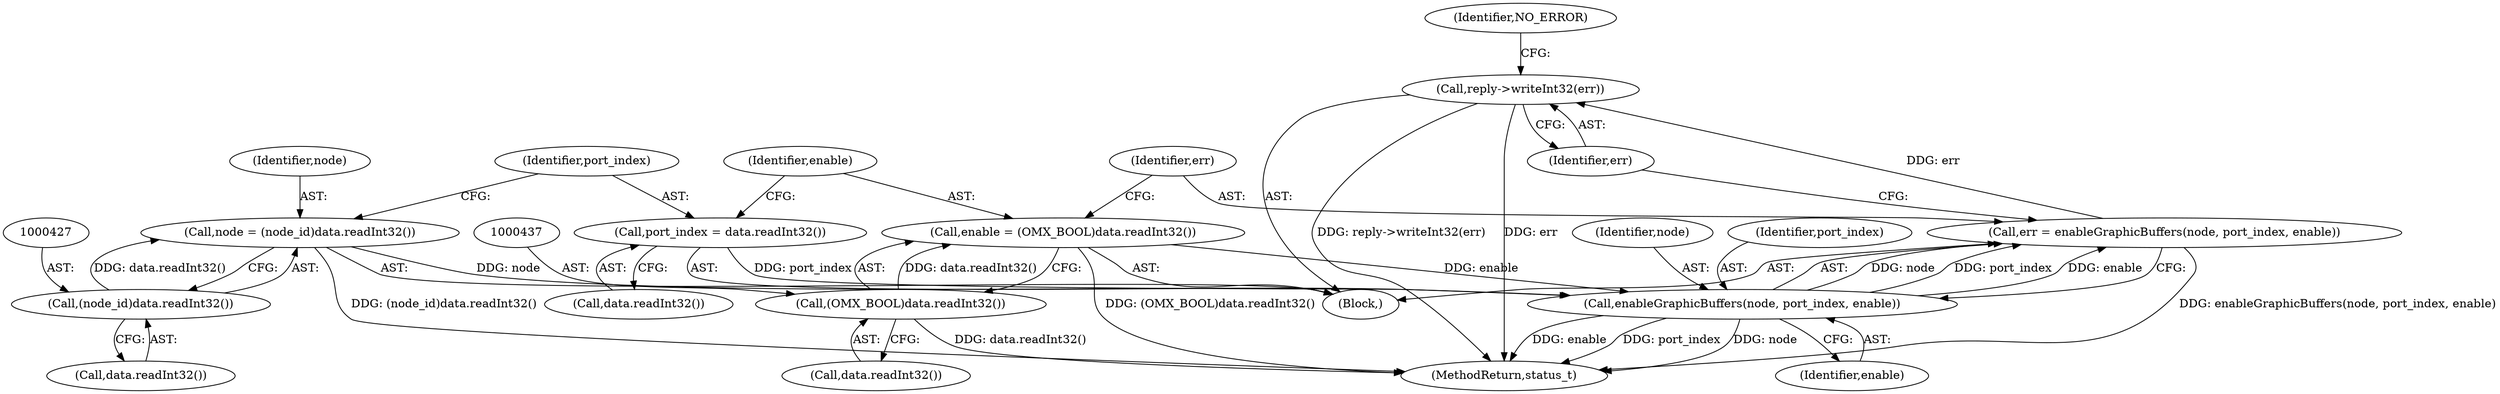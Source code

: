 digraph "0_Android_8d87321b704cb3f88e8cae668937d001fd63d5e3@API" {
"1000446" [label="(Call,reply->writeInt32(err))"];
"1000440" [label="(Call,err = enableGraphicBuffers(node, port_index, enable))"];
"1000442" [label="(Call,enableGraphicBuffers(node, port_index, enable))"];
"1000424" [label="(Call,node = (node_id)data.readInt32())"];
"1000426" [label="(Call,(node_id)data.readInt32())"];
"1000430" [label="(Call,port_index = data.readInt32())"];
"1000434" [label="(Call,enable = (OMX_BOOL)data.readInt32())"];
"1000436" [label="(Call,(OMX_BOOL)data.readInt32())"];
"1001207" [label="(MethodReturn,status_t)"];
"1000438" [label="(Call,data.readInt32())"];
"1000443" [label="(Identifier,node)"];
"1000447" [label="(Identifier,err)"];
"1000424" [label="(Call,node = (node_id)data.readInt32())"];
"1000435" [label="(Identifier,enable)"];
"1000428" [label="(Call,data.readInt32())"];
"1000431" [label="(Identifier,port_index)"];
"1000446" [label="(Call,reply->writeInt32(err))"];
"1000434" [label="(Call,enable = (OMX_BOOL)data.readInt32())"];
"1000418" [label="(Block,)"];
"1000436" [label="(Call,(OMX_BOOL)data.readInt32())"];
"1000444" [label="(Identifier,port_index)"];
"1000425" [label="(Identifier,node)"];
"1000440" [label="(Call,err = enableGraphicBuffers(node, port_index, enable))"];
"1000426" [label="(Call,(node_id)data.readInt32())"];
"1000445" [label="(Identifier,enable)"];
"1000442" [label="(Call,enableGraphicBuffers(node, port_index, enable))"];
"1000430" [label="(Call,port_index = data.readInt32())"];
"1000449" [label="(Identifier,NO_ERROR)"];
"1000432" [label="(Call,data.readInt32())"];
"1000441" [label="(Identifier,err)"];
"1000446" -> "1000418"  [label="AST: "];
"1000446" -> "1000447"  [label="CFG: "];
"1000447" -> "1000446"  [label="AST: "];
"1000449" -> "1000446"  [label="CFG: "];
"1000446" -> "1001207"  [label="DDG: reply->writeInt32(err)"];
"1000446" -> "1001207"  [label="DDG: err"];
"1000440" -> "1000446"  [label="DDG: err"];
"1000440" -> "1000418"  [label="AST: "];
"1000440" -> "1000442"  [label="CFG: "];
"1000441" -> "1000440"  [label="AST: "];
"1000442" -> "1000440"  [label="AST: "];
"1000447" -> "1000440"  [label="CFG: "];
"1000440" -> "1001207"  [label="DDG: enableGraphicBuffers(node, port_index, enable)"];
"1000442" -> "1000440"  [label="DDG: node"];
"1000442" -> "1000440"  [label="DDG: port_index"];
"1000442" -> "1000440"  [label="DDG: enable"];
"1000442" -> "1000445"  [label="CFG: "];
"1000443" -> "1000442"  [label="AST: "];
"1000444" -> "1000442"  [label="AST: "];
"1000445" -> "1000442"  [label="AST: "];
"1000442" -> "1001207"  [label="DDG: node"];
"1000442" -> "1001207"  [label="DDG: enable"];
"1000442" -> "1001207"  [label="DDG: port_index"];
"1000424" -> "1000442"  [label="DDG: node"];
"1000430" -> "1000442"  [label="DDG: port_index"];
"1000434" -> "1000442"  [label="DDG: enable"];
"1000424" -> "1000418"  [label="AST: "];
"1000424" -> "1000426"  [label="CFG: "];
"1000425" -> "1000424"  [label="AST: "];
"1000426" -> "1000424"  [label="AST: "];
"1000431" -> "1000424"  [label="CFG: "];
"1000424" -> "1001207"  [label="DDG: (node_id)data.readInt32()"];
"1000426" -> "1000424"  [label="DDG: data.readInt32()"];
"1000426" -> "1000428"  [label="CFG: "];
"1000427" -> "1000426"  [label="AST: "];
"1000428" -> "1000426"  [label="AST: "];
"1000430" -> "1000418"  [label="AST: "];
"1000430" -> "1000432"  [label="CFG: "];
"1000431" -> "1000430"  [label="AST: "];
"1000432" -> "1000430"  [label="AST: "];
"1000435" -> "1000430"  [label="CFG: "];
"1000434" -> "1000418"  [label="AST: "];
"1000434" -> "1000436"  [label="CFG: "];
"1000435" -> "1000434"  [label="AST: "];
"1000436" -> "1000434"  [label="AST: "];
"1000441" -> "1000434"  [label="CFG: "];
"1000434" -> "1001207"  [label="DDG: (OMX_BOOL)data.readInt32()"];
"1000436" -> "1000434"  [label="DDG: data.readInt32()"];
"1000436" -> "1000438"  [label="CFG: "];
"1000437" -> "1000436"  [label="AST: "];
"1000438" -> "1000436"  [label="AST: "];
"1000436" -> "1001207"  [label="DDG: data.readInt32()"];
}
